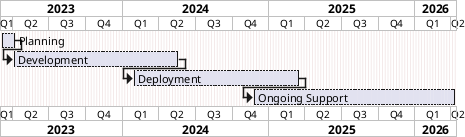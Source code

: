 @startgantt
projectscale quarterly
Project starts the 1st of march 2023
[Planning] as [TASK1] lasts 30 days
[Development]  as [TASK2] lasts 300 days
[Deployment]  as [TASK3] lasts 300 days
[Ongoing Support] as [TASK4] lasts 365 days
[TASK1]->[TASK2]
[TASK2]->[TASK3]
[TASK3]->[TASK4]
saturday are closed
sunday are closed
@endgantt
